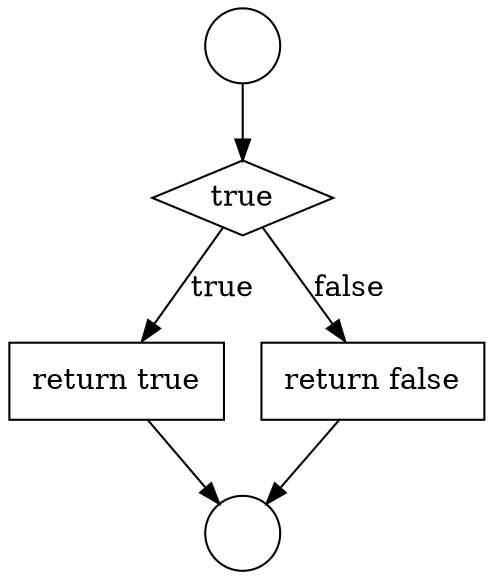 digraph {
  node7645 [shape=diamond, label=<<font color="black">true</font>> color="black" fillcolor="white" style=filled]
  node7646 [shape=none, margin=0, label=<<font color="black">
    <table border="0" cellborder="1" cellspacing="0" cellpadding="10">
      <tr><td align="left">return true</td></tr>
    </table>
  </font>> color="black" fillcolor="white" style=filled]
  node7643 [shape=circle label=" " color="black" fillcolor="white" style=filled]
  node7647 [shape=none, margin=0, label=<<font color="black">
    <table border="0" cellborder="1" cellspacing="0" cellpadding="10">
      <tr><td align="left">return false</td></tr>
    </table>
  </font>> color="black" fillcolor="white" style=filled]
  node7644 [shape=circle label=" " color="black" fillcolor="white" style=filled]
  node7643 -> node7645 [ color="black"]
  node7645 -> node7646 [label=<<font color="black">true</font>> color="black"]
  node7645 -> node7647 [label=<<font color="black">false</font>> color="black"]
  node7646 -> node7644 [ color="black"]
  node7647 -> node7644 [ color="black"]
}
